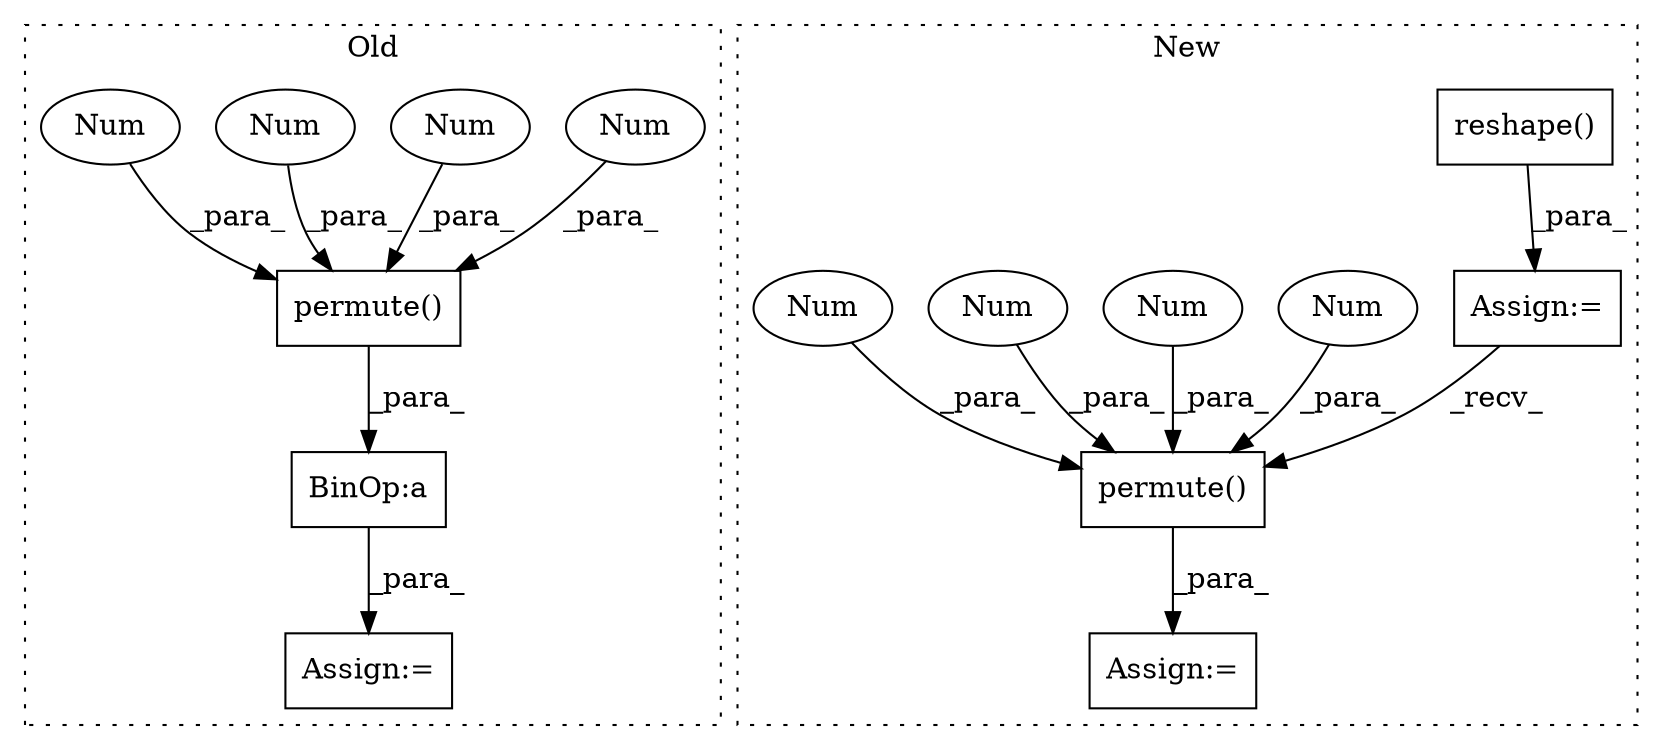 digraph G {
subgraph cluster0 {
1 [label="permute()" a="75" s="5344,5393" l="39,1" shape="box"];
3 [label="Num" a="76" s="5389" l="1" shape="ellipse"];
4 [label="Num" a="76" s="5386" l="1" shape="ellipse"];
5 [label="Num" a="76" s="5383" l="1" shape="ellipse"];
6 [label="Num" a="76" s="5392" l="1" shape="ellipse"];
7 [label="Assign:=" a="68" s="5738" l="3" shape="box"];
14 [label="BinOp:a" a="82" s="5747" l="3" shape="box"];
label = "Old";
style="dotted";
}
subgraph cluster1 {
2 [label="reshape()" a="75" s="5477,5501" l="14,1" shape="box"];
8 [label="Assign:=" a="68" s="5850" l="3" shape="box"];
9 [label="permute()" a="75" s="5853,5897" l="34,1" shape="box"];
10 [label="Num" a="76" s="5893" l="1" shape="ellipse"];
11 [label="Num" a="76" s="5896" l="1" shape="ellipse"];
12 [label="Num" a="76" s="5890" l="1" shape="ellipse"];
13 [label="Num" a="76" s="5887" l="1" shape="ellipse"];
15 [label="Assign:=" a="68" s="5814" l="3" shape="box"];
label = "New";
style="dotted";
}
1 -> 14 [label="_para_"];
2 -> 15 [label="_para_"];
3 -> 1 [label="_para_"];
4 -> 1 [label="_para_"];
5 -> 1 [label="_para_"];
6 -> 1 [label="_para_"];
9 -> 8 [label="_para_"];
10 -> 9 [label="_para_"];
11 -> 9 [label="_para_"];
12 -> 9 [label="_para_"];
13 -> 9 [label="_para_"];
14 -> 7 [label="_para_"];
15 -> 9 [label="_recv_"];
}